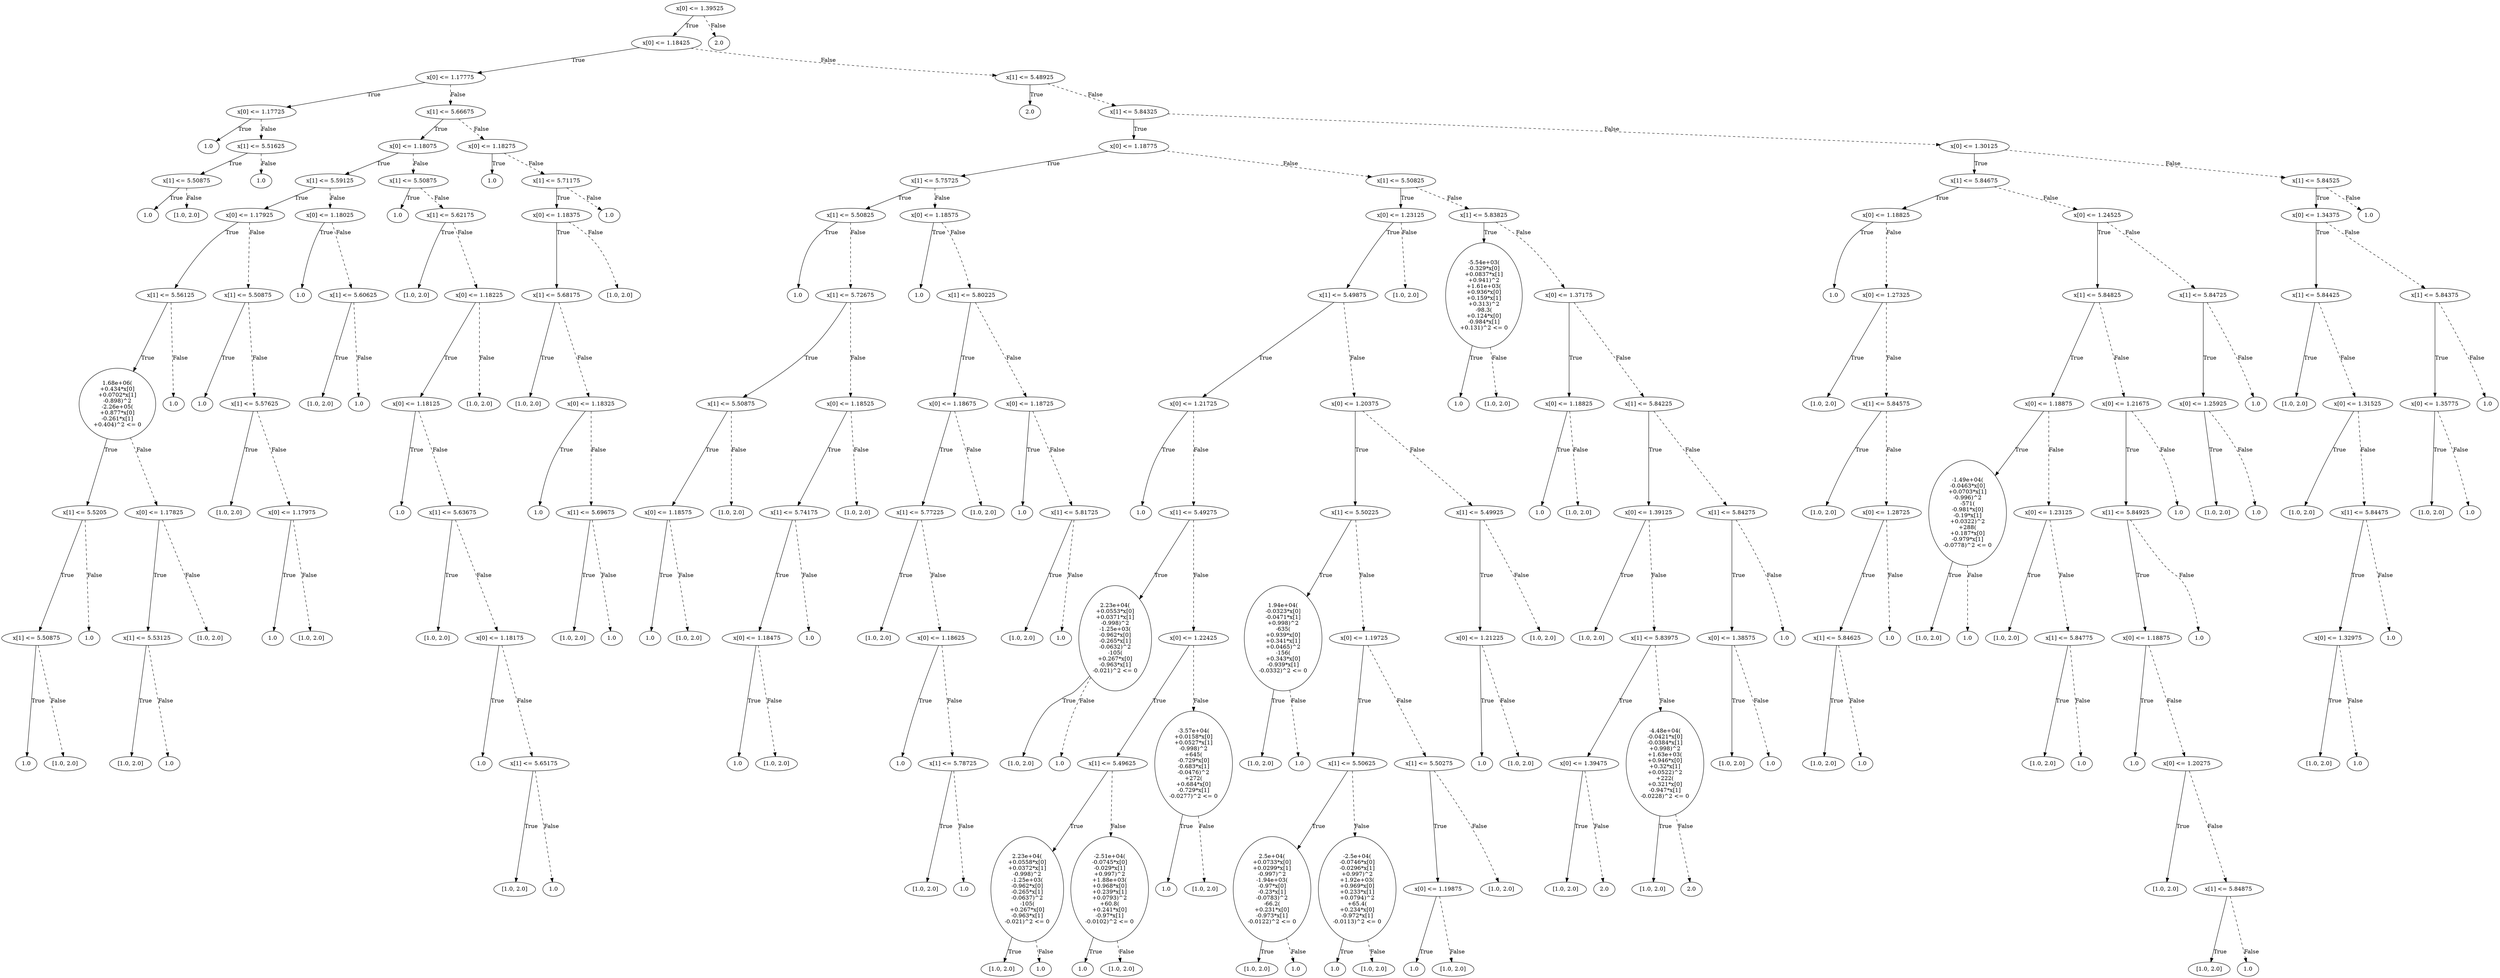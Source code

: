 digraph {
0 [label="x[0] <= 1.39525"];
1 [label="x[0] <= 1.18425"];
2 [label="x[0] <= 1.17775"];
3 [label="x[0] <= 1.17725"];
4 [label="1.0"];
3 -> 4 [label="True"];
5 [label="x[1] <= 5.51625"];
6 [label="x[1] <= 5.50875"];
7 [label="1.0"];
6 -> 7 [label="True"];
8 [label="[1.0, 2.0]"];
6 -> 8 [style="dashed", label="False"];
5 -> 6 [label="True"];
9 [label="1.0"];
5 -> 9 [style="dashed", label="False"];
3 -> 5 [style="dashed", label="False"];
2 -> 3 [label="True"];
10 [label="x[1] <= 5.66675"];
11 [label="x[0] <= 1.18075"];
12 [label="x[1] <= 5.59125"];
13 [label="x[0] <= 1.17925"];
14 [label="x[1] <= 5.56125"];
15 [label="1.68e+06(\n+0.434*x[0]\n+0.0702*x[1]\n-0.898)^2\n-2.26e+05(\n+0.877*x[0]\n-0.261*x[1]\n+0.404)^2 <= 0"];
16 [label="x[1] <= 5.5205"];
17 [label="x[1] <= 5.50875"];
18 [label="1.0"];
17 -> 18 [label="True"];
19 [label="[1.0, 2.0]"];
17 -> 19 [style="dashed", label="False"];
16 -> 17 [label="True"];
20 [label="1.0"];
16 -> 20 [style="dashed", label="False"];
15 -> 16 [label="True"];
21 [label="x[0] <= 1.17825"];
22 [label="x[1] <= 5.53125"];
23 [label="[1.0, 2.0]"];
22 -> 23 [label="True"];
24 [label="1.0"];
22 -> 24 [style="dashed", label="False"];
21 -> 22 [label="True"];
25 [label="[1.0, 2.0]"];
21 -> 25 [style="dashed", label="False"];
15 -> 21 [style="dashed", label="False"];
14 -> 15 [label="True"];
26 [label="1.0"];
14 -> 26 [style="dashed", label="False"];
13 -> 14 [label="True"];
27 [label="x[1] <= 5.50875"];
28 [label="1.0"];
27 -> 28 [label="True"];
29 [label="x[1] <= 5.57625"];
30 [label="[1.0, 2.0]"];
29 -> 30 [label="True"];
31 [label="x[0] <= 1.17975"];
32 [label="1.0"];
31 -> 32 [label="True"];
33 [label="[1.0, 2.0]"];
31 -> 33 [style="dashed", label="False"];
29 -> 31 [style="dashed", label="False"];
27 -> 29 [style="dashed", label="False"];
13 -> 27 [style="dashed", label="False"];
12 -> 13 [label="True"];
34 [label="x[0] <= 1.18025"];
35 [label="1.0"];
34 -> 35 [label="True"];
36 [label="x[1] <= 5.60625"];
37 [label="[1.0, 2.0]"];
36 -> 37 [label="True"];
38 [label="1.0"];
36 -> 38 [style="dashed", label="False"];
34 -> 36 [style="dashed", label="False"];
12 -> 34 [style="dashed", label="False"];
11 -> 12 [label="True"];
39 [label="x[1] <= 5.50875"];
40 [label="1.0"];
39 -> 40 [label="True"];
41 [label="x[1] <= 5.62175"];
42 [label="[1.0, 2.0]"];
41 -> 42 [label="True"];
43 [label="x[0] <= 1.18225"];
44 [label="x[0] <= 1.18125"];
45 [label="1.0"];
44 -> 45 [label="True"];
46 [label="x[1] <= 5.63675"];
47 [label="[1.0, 2.0]"];
46 -> 47 [label="True"];
48 [label="x[0] <= 1.18175"];
49 [label="1.0"];
48 -> 49 [label="True"];
50 [label="x[1] <= 5.65175"];
51 [label="[1.0, 2.0]"];
50 -> 51 [label="True"];
52 [label="1.0"];
50 -> 52 [style="dashed", label="False"];
48 -> 50 [style="dashed", label="False"];
46 -> 48 [style="dashed", label="False"];
44 -> 46 [style="dashed", label="False"];
43 -> 44 [label="True"];
53 [label="[1.0, 2.0]"];
43 -> 53 [style="dashed", label="False"];
41 -> 43 [style="dashed", label="False"];
39 -> 41 [style="dashed", label="False"];
11 -> 39 [style="dashed", label="False"];
10 -> 11 [label="True"];
54 [label="x[0] <= 1.18275"];
55 [label="1.0"];
54 -> 55 [label="True"];
56 [label="x[1] <= 5.71175"];
57 [label="x[0] <= 1.18375"];
58 [label="x[1] <= 5.68175"];
59 [label="[1.0, 2.0]"];
58 -> 59 [label="True"];
60 [label="x[0] <= 1.18325"];
61 [label="1.0"];
60 -> 61 [label="True"];
62 [label="x[1] <= 5.69675"];
63 [label="[1.0, 2.0]"];
62 -> 63 [label="True"];
64 [label="1.0"];
62 -> 64 [style="dashed", label="False"];
60 -> 62 [style="dashed", label="False"];
58 -> 60 [style="dashed", label="False"];
57 -> 58 [label="True"];
65 [label="[1.0, 2.0]"];
57 -> 65 [style="dashed", label="False"];
56 -> 57 [label="True"];
66 [label="1.0"];
56 -> 66 [style="dashed", label="False"];
54 -> 56 [style="dashed", label="False"];
10 -> 54 [style="dashed", label="False"];
2 -> 10 [style="dashed", label="False"];
1 -> 2 [label="True"];
67 [label="x[1] <= 5.48925"];
68 [label="2.0"];
67 -> 68 [label="True"];
69 [label="x[1] <= 5.84325"];
70 [label="x[0] <= 1.18775"];
71 [label="x[1] <= 5.75725"];
72 [label="x[1] <= 5.50825"];
73 [label="1.0"];
72 -> 73 [label="True"];
74 [label="x[1] <= 5.72675"];
75 [label="x[1] <= 5.50875"];
76 [label="x[0] <= 1.18575"];
77 [label="1.0"];
76 -> 77 [label="True"];
78 [label="[1.0, 2.0]"];
76 -> 78 [style="dashed", label="False"];
75 -> 76 [label="True"];
79 [label="[1.0, 2.0]"];
75 -> 79 [style="dashed", label="False"];
74 -> 75 [label="True"];
80 [label="x[0] <= 1.18525"];
81 [label="x[1] <= 5.74175"];
82 [label="x[0] <= 1.18475"];
83 [label="1.0"];
82 -> 83 [label="True"];
84 [label="[1.0, 2.0]"];
82 -> 84 [style="dashed", label="False"];
81 -> 82 [label="True"];
85 [label="1.0"];
81 -> 85 [style="dashed", label="False"];
80 -> 81 [label="True"];
86 [label="[1.0, 2.0]"];
80 -> 86 [style="dashed", label="False"];
74 -> 80 [style="dashed", label="False"];
72 -> 74 [style="dashed", label="False"];
71 -> 72 [label="True"];
87 [label="x[0] <= 1.18575"];
88 [label="1.0"];
87 -> 88 [label="True"];
89 [label="x[1] <= 5.80225"];
90 [label="x[0] <= 1.18675"];
91 [label="x[1] <= 5.77225"];
92 [label="[1.0, 2.0]"];
91 -> 92 [label="True"];
93 [label="x[0] <= 1.18625"];
94 [label="1.0"];
93 -> 94 [label="True"];
95 [label="x[1] <= 5.78725"];
96 [label="[1.0, 2.0]"];
95 -> 96 [label="True"];
97 [label="1.0"];
95 -> 97 [style="dashed", label="False"];
93 -> 95 [style="dashed", label="False"];
91 -> 93 [style="dashed", label="False"];
90 -> 91 [label="True"];
98 [label="[1.0, 2.0]"];
90 -> 98 [style="dashed", label="False"];
89 -> 90 [label="True"];
99 [label="x[0] <= 1.18725"];
100 [label="1.0"];
99 -> 100 [label="True"];
101 [label="x[1] <= 5.81725"];
102 [label="[1.0, 2.0]"];
101 -> 102 [label="True"];
103 [label="1.0"];
101 -> 103 [style="dashed", label="False"];
99 -> 101 [style="dashed", label="False"];
89 -> 99 [style="dashed", label="False"];
87 -> 89 [style="dashed", label="False"];
71 -> 87 [style="dashed", label="False"];
70 -> 71 [label="True"];
104 [label="x[1] <= 5.50825"];
105 [label="x[0] <= 1.23125"];
106 [label="x[1] <= 5.49875"];
107 [label="x[0] <= 1.21725"];
108 [label="1.0"];
107 -> 108 [label="True"];
109 [label="x[1] <= 5.49275"];
110 [label="2.23e+04(\n+0.0553*x[0]\n+0.0371*x[1]\n-0.998)^2\n-1.25e+03(\n-0.962*x[0]\n-0.265*x[1]\n-0.0632)^2\n-105(\n+0.267*x[0]\n-0.963*x[1]\n-0.021)^2 <= 0"];
111 [label="[1.0, 2.0]"];
110 -> 111 [label="True"];
112 [label="1.0"];
110 -> 112 [style="dashed", label="False"];
109 -> 110 [label="True"];
113 [label="x[0] <= 1.22425"];
114 [label="x[1] <= 5.49625"];
115 [label="2.23e+04(\n+0.0558*x[0]\n+0.0372*x[1]\n-0.998)^2\n-1.25e+03(\n-0.962*x[0]\n-0.265*x[1]\n-0.0637)^2\n-105(\n+0.267*x[0]\n-0.963*x[1]\n-0.021)^2 <= 0"];
116 [label="[1.0, 2.0]"];
115 -> 116 [label="True"];
117 [label="1.0"];
115 -> 117 [style="dashed", label="False"];
114 -> 115 [label="True"];
118 [label="-2.51e+04(\n-0.0745*x[0]\n-0.029*x[1]\n+0.997)^2\n+1.88e+03(\n+0.968*x[0]\n+0.239*x[1]\n+0.0793)^2\n+60.8(\n+0.241*x[0]\n-0.97*x[1]\n-0.0102)^2 <= 0"];
119 [label="1.0"];
118 -> 119 [label="True"];
120 [label="[1.0, 2.0]"];
118 -> 120 [style="dashed", label="False"];
114 -> 118 [style="dashed", label="False"];
113 -> 114 [label="True"];
121 [label="-3.57e+04(\n+0.0158*x[0]\n+0.0527*x[1]\n-0.998)^2\n+645(\n-0.729*x[0]\n-0.683*x[1]\n-0.0476)^2\n+272(\n+0.684*x[0]\n-0.729*x[1]\n-0.0277)^2 <= 0"];
122 [label="1.0"];
121 -> 122 [label="True"];
123 [label="[1.0, 2.0]"];
121 -> 123 [style="dashed", label="False"];
113 -> 121 [style="dashed", label="False"];
109 -> 113 [style="dashed", label="False"];
107 -> 109 [style="dashed", label="False"];
106 -> 107 [label="True"];
124 [label="x[0] <= 1.20375"];
125 [label="x[1] <= 5.50225"];
126 [label="1.94e+04(\n-0.0323*x[0]\n-0.0471*x[1]\n+0.998)^2\n-635(\n+0.939*x[0]\n+0.341*x[1]\n+0.0465)^2\n-156(\n+0.343*x[0]\n-0.939*x[1]\n-0.0332)^2 <= 0"];
127 [label="[1.0, 2.0]"];
126 -> 127 [label="True"];
128 [label="1.0"];
126 -> 128 [style="dashed", label="False"];
125 -> 126 [label="True"];
129 [label="x[0] <= 1.19725"];
130 [label="x[1] <= 5.50625"];
131 [label="2.5e+04(\n+0.0733*x[0]\n+0.0299*x[1]\n-0.997)^2\n-1.94e+03(\n-0.97*x[0]\n-0.23*x[1]\n-0.0783)^2\n-66.2(\n+0.231*x[0]\n-0.973*x[1]\n-0.0122)^2 <= 0"];
132 [label="[1.0, 2.0]"];
131 -> 132 [label="True"];
133 [label="1.0"];
131 -> 133 [style="dashed", label="False"];
130 -> 131 [label="True"];
134 [label="-2.5e+04(\n-0.0746*x[0]\n-0.0296*x[1]\n+0.997)^2\n+1.92e+03(\n+0.969*x[0]\n+0.233*x[1]\n+0.0794)^2\n+65.4(\n+0.234*x[0]\n-0.972*x[1]\n-0.0113)^2 <= 0"];
135 [label="1.0"];
134 -> 135 [label="True"];
136 [label="[1.0, 2.0]"];
134 -> 136 [style="dashed", label="False"];
130 -> 134 [style="dashed", label="False"];
129 -> 130 [label="True"];
137 [label="x[1] <= 5.50275"];
138 [label="x[0] <= 1.19875"];
139 [label="1.0"];
138 -> 139 [label="True"];
140 [label="[1.0, 2.0]"];
138 -> 140 [style="dashed", label="False"];
137 -> 138 [label="True"];
141 [label="[1.0, 2.0]"];
137 -> 141 [style="dashed", label="False"];
129 -> 137 [style="dashed", label="False"];
125 -> 129 [style="dashed", label="False"];
124 -> 125 [label="True"];
142 [label="x[1] <= 5.49925"];
143 [label="x[0] <= 1.21225"];
144 [label="1.0"];
143 -> 144 [label="True"];
145 [label="[1.0, 2.0]"];
143 -> 145 [style="dashed", label="False"];
142 -> 143 [label="True"];
146 [label="[1.0, 2.0]"];
142 -> 146 [style="dashed", label="False"];
124 -> 142 [style="dashed", label="False"];
106 -> 124 [style="dashed", label="False"];
105 -> 106 [label="True"];
147 [label="[1.0, 2.0]"];
105 -> 147 [style="dashed", label="False"];
104 -> 105 [label="True"];
148 [label="x[1] <= 5.83825"];
149 [label="-5.54e+03(\n-0.329*x[0]\n+0.0837*x[1]\n+0.941)^2\n+1.61e+03(\n+0.936*x[0]\n+0.159*x[1]\n+0.313)^2\n-98.3(\n+0.124*x[0]\n-0.984*x[1]\n+0.131)^2 <= 0"];
150 [label="1.0"];
149 -> 150 [label="True"];
151 [label="[1.0, 2.0]"];
149 -> 151 [style="dashed", label="False"];
148 -> 149 [label="True"];
152 [label="x[0] <= 1.37175"];
153 [label="x[0] <= 1.18825"];
154 [label="1.0"];
153 -> 154 [label="True"];
155 [label="[1.0, 2.0]"];
153 -> 155 [style="dashed", label="False"];
152 -> 153 [label="True"];
156 [label="x[1] <= 5.84225"];
157 [label="x[0] <= 1.39125"];
158 [label="[1.0, 2.0]"];
157 -> 158 [label="True"];
159 [label="x[1] <= 5.83975"];
160 [label="x[0] <= 1.39475"];
161 [label="[1.0, 2.0]"];
160 -> 161 [label="True"];
162 [label="2.0"];
160 -> 162 [style="dashed", label="False"];
159 -> 160 [label="True"];
163 [label="-4.48e+04(\n-0.0421*x[0]\n-0.0384*x[1]\n+0.998)^2\n+1.63e+03(\n+0.946*x[0]\n+0.32*x[1]\n+0.0522)^2\n+222(\n+0.321*x[0]\n-0.947*x[1]\n-0.0228)^2 <= 0"];
164 [label="[1.0, 2.0]"];
163 -> 164 [label="True"];
165 [label="2.0"];
163 -> 165 [style="dashed", label="False"];
159 -> 163 [style="dashed", label="False"];
157 -> 159 [style="dashed", label="False"];
156 -> 157 [label="True"];
166 [label="x[1] <= 5.84275"];
167 [label="x[0] <= 1.38575"];
168 [label="[1.0, 2.0]"];
167 -> 168 [label="True"];
169 [label="1.0"];
167 -> 169 [style="dashed", label="False"];
166 -> 167 [label="True"];
170 [label="1.0"];
166 -> 170 [style="dashed", label="False"];
156 -> 166 [style="dashed", label="False"];
152 -> 156 [style="dashed", label="False"];
148 -> 152 [style="dashed", label="False"];
104 -> 148 [style="dashed", label="False"];
70 -> 104 [style="dashed", label="False"];
69 -> 70 [label="True"];
171 [label="x[0] <= 1.30125"];
172 [label="x[1] <= 5.84675"];
173 [label="x[0] <= 1.18825"];
174 [label="1.0"];
173 -> 174 [label="True"];
175 [label="x[0] <= 1.27325"];
176 [label="[1.0, 2.0]"];
175 -> 176 [label="True"];
177 [label="x[1] <= 5.84575"];
178 [label="[1.0, 2.0]"];
177 -> 178 [label="True"];
179 [label="x[0] <= 1.28725"];
180 [label="x[1] <= 5.84625"];
181 [label="[1.0, 2.0]"];
180 -> 181 [label="True"];
182 [label="1.0"];
180 -> 182 [style="dashed", label="False"];
179 -> 180 [label="True"];
183 [label="1.0"];
179 -> 183 [style="dashed", label="False"];
177 -> 179 [style="dashed", label="False"];
175 -> 177 [style="dashed", label="False"];
173 -> 175 [style="dashed", label="False"];
172 -> 173 [label="True"];
184 [label="x[0] <= 1.24525"];
185 [label="x[1] <= 5.84825"];
186 [label="x[0] <= 1.18875"];
187 [label="-1.49e+04(\n-0.0463*x[0]\n+0.0703*x[1]\n-0.996)^2\n-571(\n-0.981*x[0]\n-0.19*x[1]\n+0.0322)^2\n+288(\n+0.187*x[0]\n-0.979*x[1]\n-0.0778)^2 <= 0"];
188 [label="[1.0, 2.0]"];
187 -> 188 [label="True"];
189 [label="1.0"];
187 -> 189 [style="dashed", label="False"];
186 -> 187 [label="True"];
190 [label="x[0] <= 1.23125"];
191 [label="[1.0, 2.0]"];
190 -> 191 [label="True"];
192 [label="x[1] <= 5.84775"];
193 [label="[1.0, 2.0]"];
192 -> 193 [label="True"];
194 [label="1.0"];
192 -> 194 [style="dashed", label="False"];
190 -> 192 [style="dashed", label="False"];
186 -> 190 [style="dashed", label="False"];
185 -> 186 [label="True"];
195 [label="x[0] <= 1.21675"];
196 [label="x[1] <= 5.84925"];
197 [label="x[0] <= 1.18875"];
198 [label="1.0"];
197 -> 198 [label="True"];
199 [label="x[0] <= 1.20275"];
200 [label="[1.0, 2.0]"];
199 -> 200 [label="True"];
201 [label="x[1] <= 5.84875"];
202 [label="[1.0, 2.0]"];
201 -> 202 [label="True"];
203 [label="1.0"];
201 -> 203 [style="dashed", label="False"];
199 -> 201 [style="dashed", label="False"];
197 -> 199 [style="dashed", label="False"];
196 -> 197 [label="True"];
204 [label="1.0"];
196 -> 204 [style="dashed", label="False"];
195 -> 196 [label="True"];
205 [label="1.0"];
195 -> 205 [style="dashed", label="False"];
185 -> 195 [style="dashed", label="False"];
184 -> 185 [label="True"];
206 [label="x[1] <= 5.84725"];
207 [label="x[0] <= 1.25925"];
208 [label="[1.0, 2.0]"];
207 -> 208 [label="True"];
209 [label="1.0"];
207 -> 209 [style="dashed", label="False"];
206 -> 207 [label="True"];
210 [label="1.0"];
206 -> 210 [style="dashed", label="False"];
184 -> 206 [style="dashed", label="False"];
172 -> 184 [style="dashed", label="False"];
171 -> 172 [label="True"];
211 [label="x[1] <= 5.84525"];
212 [label="x[0] <= 1.34375"];
213 [label="x[1] <= 5.84425"];
214 [label="[1.0, 2.0]"];
213 -> 214 [label="True"];
215 [label="x[0] <= 1.31525"];
216 [label="[1.0, 2.0]"];
215 -> 216 [label="True"];
217 [label="x[1] <= 5.84475"];
218 [label="x[0] <= 1.32975"];
219 [label="[1.0, 2.0]"];
218 -> 219 [label="True"];
220 [label="1.0"];
218 -> 220 [style="dashed", label="False"];
217 -> 218 [label="True"];
221 [label="1.0"];
217 -> 221 [style="dashed", label="False"];
215 -> 217 [style="dashed", label="False"];
213 -> 215 [style="dashed", label="False"];
212 -> 213 [label="True"];
222 [label="x[1] <= 5.84375"];
223 [label="x[0] <= 1.35775"];
224 [label="[1.0, 2.0]"];
223 -> 224 [label="True"];
225 [label="1.0"];
223 -> 225 [style="dashed", label="False"];
222 -> 223 [label="True"];
226 [label="1.0"];
222 -> 226 [style="dashed", label="False"];
212 -> 222 [style="dashed", label="False"];
211 -> 212 [label="True"];
227 [label="1.0"];
211 -> 227 [style="dashed", label="False"];
171 -> 211 [style="dashed", label="False"];
69 -> 171 [style="dashed", label="False"];
67 -> 69 [style="dashed", label="False"];
1 -> 67 [style="dashed", label="False"];
0 -> 1 [label="True"];
228 [label="2.0"];
0 -> 228 [style="dashed", label="False"];

}